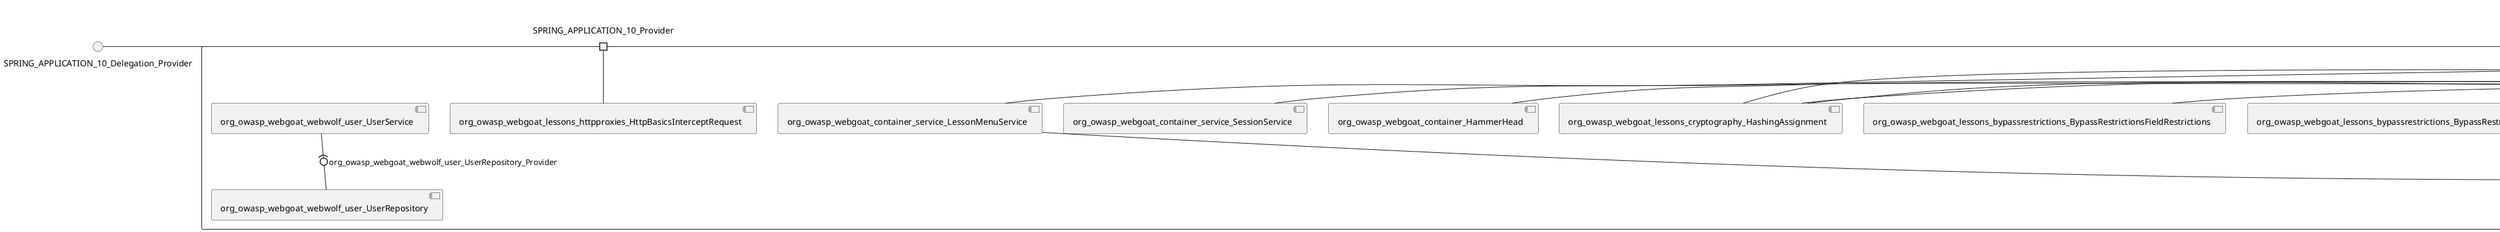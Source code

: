 @startuml
skinparam fixCircleLabelOverlapping true
skinparam componentStyle uml2
() SPRING_APPLICATION_10_Delegation_Provider
() SPRING_APPLICATION_11_Delegation_Provider
() SPRING_APPLICATION_2_Delegation_Provider
() SPRING_APPLICATION_3_Delegation_Provider
() SPRING_APPLICATION_4_Delegation_Provider
() SPRING_APPLICATION_5_Delegation_Provider
() SPRING_APPLICATION_6_Delegation_Provider
() SPRING_APPLICATION_7_Delegation_Provider
() SPRING_APPLICATION_8_Delegation_Provider
() SPRING_APPLICATION_9_Delegation_Provider
() SPRING_APPLICATION_BypassRestrictions_FieldRestrictions_POST_Delegation_Provider
() SPRING_APPLICATION_BypassRestrictions_frontendValidation_POST_Delegation_Provider
() SPRING_APPLICATION_ChromeDevTools_dummy_POST_Delegation_Provider
() SPRING_APPLICATION_ChromeDevTools_network_POST_Delegation_Provider
() SPRING_APPLICATION_CrossSiteScriptingStored_stored_xss_POST_Delegation_Provider
() SPRING_APPLICATION_CrossSiteScriptingStored_stored_xss_follow_up_POST_Delegation_Provider
() SPRING_APPLICATION_CrossSiteScripting_attack1_POST_Delegation_Provider
() SPRING_APPLICATION_CrossSiteScripting_attack3_POST_Delegation_Provider
() SPRING_APPLICATION_CrossSiteScripting_attack4_POST_Delegation_Provider
() SPRING_APPLICATION_CrossSiteScripting_attack5a_GET_Delegation_Provider
() SPRING_APPLICATION_CrossSiteScripting_attack6a_POST_Delegation_Provider
() SPRING_APPLICATION_CrossSiteScripting_dom_follow_up_POST_Delegation_Provider
() SPRING_APPLICATION_CrossSiteScripting_phone_home_xss_POST_Delegation_Provider
() SPRING_APPLICATION_CrossSiteScripting_quiz_GET_POST_Delegation_Provider
() SPRING_APPLICATION_Delegation_Provider
() SPRING_APPLICATION_GET_10_Delegation_Provider
() SPRING_APPLICATION_GET_11_Delegation_Provider
() SPRING_APPLICATION_GET_12_Delegation_Provider
() SPRING_APPLICATION_GET_13_Delegation_Provider
() SPRING_APPLICATION_GET_14_Delegation_Provider
() SPRING_APPLICATION_GET_2_Delegation_Provider
() SPRING_APPLICATION_GET_3_Delegation_Provider
() SPRING_APPLICATION_GET_4_Delegation_Provider
() SPRING_APPLICATION_GET_5_Delegation_Provider
() SPRING_APPLICATION_GET_6_Delegation_Provider
() SPRING_APPLICATION_GET_7_Delegation_Provider
() SPRING_APPLICATION_GET_8_Delegation_Provider
() SPRING_APPLICATION_GET_9_Delegation_Provider
() SPRING_APPLICATION_GET_Delegation_Provider
() SPRING_APPLICATION_HtmlTampering_task_POST_Delegation_Provider
() SPRING_APPLICATION_HttpBasics_attack1_POST_Delegation_Provider
() SPRING_APPLICATION_HttpBasics_attack2_POST_Delegation_Provider
() SPRING_APPLICATION_IDOR_diff_attributes_POST_Delegation_Provider
() SPRING_APPLICATION_IDOR_login_POST_Delegation_Provider
() SPRING_APPLICATION_IDOR_profile_alt_path_POST_Delegation_Provider
() SPRING_APPLICATION_InsecureDeserialization_task_POST_Delegation_Provider
() SPRING_APPLICATION_InsecureLogin_Delegation_Provider
() SPRING_APPLICATION_JWT_decode_POST_Delegation_Provider
() SPRING_APPLICATION_JWT_jku_Delegation_Provider
() SPRING_APPLICATION_JWT_kid_Delegation_Provider
() SPRING_APPLICATION_JWT_quiz_GET_POST_Delegation_Provider
() SPRING_APPLICATION_JWT_refresh_Delegation_Provider
() SPRING_APPLICATION_JWT_secret_POST_Delegation_Provider
() SPRING_APPLICATION_JWT_votings_Delegation_Provider
() SPRING_APPLICATION_LogSpoofing_log_bleeding_POST_Delegation_Provider
() SPRING_APPLICATION_LogSpoofing_log_spoofing_POST_Delegation_Provider
() SPRING_APPLICATION_POST_10_Delegation_Provider
() SPRING_APPLICATION_POST_11_Delegation_Provider
() SPRING_APPLICATION_POST_12_Delegation_Provider
() SPRING_APPLICATION_POST_13_Delegation_Provider
() SPRING_APPLICATION_POST_14_Delegation_Provider
() SPRING_APPLICATION_POST_15_Delegation_Provider
() SPRING_APPLICATION_POST_16_Delegation_Provider
() SPRING_APPLICATION_POST_17_Delegation_Provider
() SPRING_APPLICATION_POST_18_Delegation_Provider
() SPRING_APPLICATION_POST_2_Delegation_Provider
() SPRING_APPLICATION_POST_3_Delegation_Provider
() SPRING_APPLICATION_POST_4_Delegation_Provider
() SPRING_APPLICATION_POST_5_Delegation_Provider
() SPRING_APPLICATION_POST_6_Delegation_Provider
() SPRING_APPLICATION_POST_7_Delegation_Provider
() SPRING_APPLICATION_POST_8_Delegation_Provider
() SPRING_APPLICATION_POST_9_Delegation_Provider
() SPRING_APPLICATION_POST_Delegation_Provider
() SPRING_APPLICATION_PUT_Delegation_Provider
() SPRING_APPLICATION_PasswordReset_ForgotPassword_create_password_reset_link_POST_Delegation_Provider
() SPRING_APPLICATION_PasswordReset_SecurityQuestions_POST_Delegation_Provider
() SPRING_APPLICATION_PasswordReset_reset_Delegation_Provider
() SPRING_APPLICATION_PasswordReset_simple_mail_reset_POST_Delegation_Provider
() SPRING_APPLICATION_PathTraversal_profile_picture_GET_Delegation_Provider
() SPRING_APPLICATION_PathTraversal_profile_picture_fix_GET_Delegation_Provider
() SPRING_APPLICATION_PathTraversal_profile_upload_POST_Delegation_Provider
() SPRING_APPLICATION_PathTraversal_profile_upload_fix_POST_Delegation_Provider
() SPRING_APPLICATION_PathTraversal_profile_upload_remove_user_input_POST_Delegation_Provider
() SPRING_APPLICATION_PathTraversal_random_POST_Delegation_Provider
() SPRING_APPLICATION_PathTraversal_random_picture_GET_Delegation_Provider
() SPRING_APPLICATION_PathTraversal_zip_slip_Delegation_Provider
() SPRING_APPLICATION_SSRF_task1_POST_Delegation_Provider
() SPRING_APPLICATION_SSRF_task2_POST_Delegation_Provider
() SPRING_APPLICATION_SecurePasswords_assignment_POST_Delegation_Provider
() SPRING_APPLICATION_SqlInjectionAdvanced_attack6a_POST_Delegation_Provider
() SPRING_APPLICATION_SqlInjectionAdvanced_attack6b_POST_Delegation_Provider
() SPRING_APPLICATION_SqlInjectionAdvanced_challenge_Login_POST_Delegation_Provider
() SPRING_APPLICATION_SqlInjectionAdvanced_challenge_PUT_Delegation_Provider
() SPRING_APPLICATION_SqlInjectionAdvanced_quiz_GET_POST_Delegation_Provider
() SPRING_APPLICATION_SqlInjectionMitigations_attack10a_POST_Delegation_Provider
() SPRING_APPLICATION_SqlInjectionMitigations_attack10b_POST_Delegation_Provider
() SPRING_APPLICATION_SqlInjectionMitigations_attack12a_POST_Delegation_Provider
() SPRING_APPLICATION_SqlInjectionMitigations_servers_GET_Delegation_Provider
() SPRING_APPLICATION_SqlInjection_assignment5a_POST_Delegation_Provider
() SPRING_APPLICATION_SqlInjection_assignment5b_POST_Delegation_Provider
() SPRING_APPLICATION_SqlInjection_attack10_POST_Delegation_Provider
() SPRING_APPLICATION_SqlInjection_attack2_POST_Delegation_Provider
() SPRING_APPLICATION_SqlInjection_attack3_POST_Delegation_Provider
() SPRING_APPLICATION_SqlInjection_attack4_POST_Delegation_Provider
() SPRING_APPLICATION_SqlInjection_attack5_POST_Delegation_Provider
() SPRING_APPLICATION_SqlInjection_attack8_POST_Delegation_Provider
() SPRING_APPLICATION_SqlInjection_attack9_POST_Delegation_Provider
() SPRING_APPLICATION_SqlOnlyInputValidationOnKeywords_attack_POST_Delegation_Provider
() SPRING_APPLICATION_SqlOnlyInputValidation_attack_POST_Delegation_Provider
() SPRING_APPLICATION_VulnerableComponents_attack1_POST_Delegation_Provider
() SPRING_APPLICATION_WebWolf_GET_Delegation_Provider
() SPRING_APPLICATION_WebWolf_landing_Delegation_Provider
() SPRING_APPLICATION_WebWolf_mail_Delegation_Provider
() SPRING_APPLICATION_challenge_1_POST_Delegation_Provider
() SPRING_APPLICATION_challenge_5_POST_Delegation_Provider
() SPRING_APPLICATION_challenge_7_Delegation_Provider
() SPRING_APPLICATION_challenge_8_Delegation_Provider
() SPRING_APPLICATION_challenge_logo_Delegation_Provider
() SPRING_APPLICATION_cia_quiz_GET_POST_Delegation_Provider
() SPRING_APPLICATION_clientSideFiltering_attack1_POST_Delegation_Provider
() SPRING_APPLICATION_clientSideFiltering_challenge_store_coupons_GET_Delegation_Provider
() SPRING_APPLICATION_clientSideFiltering_getItForFree_POST_Delegation_Provider
() SPRING_APPLICATION_clientSideFiltering_salaries_GET_Delegation_Provider
() SPRING_APPLICATION_crypto_encoding_basic_auth_POST_Delegation_Provider
() SPRING_APPLICATION_crypto_encoding_xor_POST_Delegation_Provider
() SPRING_APPLICATION_crypto_hashing_POST_Delegation_Provider
() SPRING_APPLICATION_crypto_secure_defaults_POST_Delegation_Provider
() SPRING_APPLICATION_crypto_signing_verify_POST_Delegation_Provider
() SPRING_APPLICATION_csrf_feedback_message_POST_Delegation_Provider
() SPRING_APPLICATION_csrf_review_POST_Delegation_Provider
() SPRING_APPLICATION_files_GET_Delegation_Provider
() SPRING_APPLICATION_fileupload_POST_Delegation_Provider
() SPRING_APPLICATION_jwt_Delegation_Provider
() SPRING_APPLICATION_landing_Delegation_Provider
() SPRING_APPLICATION_lesson_template_Delegation_Provider
() SPRING_APPLICATION_login_oauth_mvc_GET_Delegation_Provider
() SPRING_APPLICATION_mail_DELETE_GET_POST_Delegation_Provider
() SPRING_APPLICATION_register_mvc_POST_Delegation_Provider
() SPRING_APPLICATION_registration_GET_Delegation_Provider
() SPRING_APPLICATION_requests_GET_Delegation_Provider
() SPRING_APPLICATION_scoreboard_data_GET_Delegation_Provider
() SPRING_APPLICATION_server_directory_GET_Delegation_Provider
() SPRING_APPLICATION_service_debug_labels_mvc_Delegation_Provider
() SPRING_APPLICATION_service_lessonoverview_mvc_GET_Delegation_Provider
() SPRING_APPLICATION_xxe_comments_GET_Delegation_Provider
rectangle System {
[org_owasp_webgoat_container_HammerHead] [[webgoat-webgoat.repository#_ZxHHcJsdEe-9ft_3CkfvLA]]
[org_owasp_webgoat_container_WebWolfRedirect] [[webgoat-webgoat.repository#_ZxHHcJsdEe-9ft_3CkfvLA]]
[org_owasp_webgoat_container_controller_StartLesson] [[webgoat-webgoat.repository#_ZxHHcJsdEe-9ft_3CkfvLA]]
[org_owasp_webgoat_container_controller_Welcome] [[webgoat-webgoat.repository#_ZxHHcJsdEe-9ft_3CkfvLA]]
[org_owasp_webgoat_container_i18n_PluginMessages_Provider] [[webgoat-webgoat.repository#_ZxHHcJsdEe-9ft_3CkfvLA]]
[org_owasp_webgoat_container_report_ReportCardController] [[webgoat-webgoat.repository#_ZxHHcJsdEe-9ft_3CkfvLA]]
[org_owasp_webgoat_container_service_EnvironmentService] [[webgoat-webgoat.repository#_ZxHHcJsdEe-9ft_3CkfvLA]]
[org_owasp_webgoat_container_service_HintService] [[webgoat-webgoat.repository#_ZxHHcJsdEe-9ft_3CkfvLA]]
[org_owasp_webgoat_container_service_LabelDebugService] [[webgoat-webgoat.repository#_ZxHHcJsdEe-9ft_3CkfvLA]]
[org_owasp_webgoat_container_service_LabelService] [[webgoat-webgoat.repository#_ZxHHcJsdEe-9ft_3CkfvLA]]
[org_owasp_webgoat_container_service_LessonInfoService] [[webgoat-webgoat.repository#_ZxHHcJsdEe-9ft_3CkfvLA]]
[org_owasp_webgoat_container_service_LessonMenuService] [[webgoat-webgoat.repository#_ZxHHcJsdEe-9ft_3CkfvLA]]
[org_owasp_webgoat_container_service_LessonProgressService] [[webgoat-webgoat.repository#_ZxHHcJsdEe-9ft_3CkfvLA]]
[org_owasp_webgoat_container_service_RestartLessonService] [[webgoat-webgoat.repository#_ZxHHcJsdEe-9ft_3CkfvLA]]
[org_owasp_webgoat_container_service_SessionService] [[webgoat-webgoat.repository#_ZxHHcJsdEe-9ft_3CkfvLA]]
[org_owasp_webgoat_container_session_LessonSession_Provider] [[webgoat-webgoat.repository#_ZxHHcJsdEe-9ft_3CkfvLA]]
[org_owasp_webgoat_container_users_RegistrationController] [[webgoat-webgoat.repository#_ZxHHcJsdEe-9ft_3CkfvLA]]
[org_owasp_webgoat_container_users_Scoreboard] [[webgoat-webgoat.repository#_ZxHHcJsdEe-9ft_3CkfvLA]]
[org_owasp_webgoat_container_users_UserProgressRepository] [[webgoat-webgoat.repository#_ZxHHcJsdEe-9ft_3CkfvLA]]
[org_owasp_webgoat_container_users_UserRepository] [[webgoat-webgoat.repository#_ZxHHcJsdEe-9ft_3CkfvLA]]
[org_owasp_webgoat_container_users_UserService] [[webgoat-webgoat.repository#_ZxHHcJsdEe-9ft_3CkfvLA]]
[org_owasp_webgoat_lessons_authbypass_VerifyAccount] [[webgoat-webgoat.repository#_ZxHHcJsdEe-9ft_3CkfvLA]]
[org_owasp_webgoat_lessons_bypassrestrictions_BypassRestrictionsFieldRestrictions] [[webgoat-webgoat.repository#_ZxHHcJsdEe-9ft_3CkfvLA]]
[org_owasp_webgoat_lessons_bypassrestrictions_BypassRestrictionsFrontendValidation] [[webgoat-webgoat.repository#_ZxHHcJsdEe-9ft_3CkfvLA]]
[org_owasp_webgoat_lessons_challenges_FlagController] [[webgoat-webgoat.repository#_ZxHHcJsdEe-9ft_3CkfvLA]]
[org_owasp_webgoat_lessons_challenges_challenge1_Assignment1] [[webgoat-webgoat.repository#_ZxHHcJsdEe-9ft_3CkfvLA]]
[org_owasp_webgoat_lessons_challenges_challenge1_ImageServlet] [[webgoat-webgoat.repository#_ZxHHcJsdEe-9ft_3CkfvLA]]
[org_owasp_webgoat_lessons_challenges_challenge5_Assignment5] [[webgoat-webgoat.repository#_ZxHHcJsdEe-9ft_3CkfvLA]]
[org_owasp_webgoat_lessons_challenges_challenge7_Assignment7] [[webgoat-webgoat.repository#_ZxHHcJsdEe-9ft_3CkfvLA]]
[org_owasp_webgoat_lessons_challenges_challenge8_Assignment8] [[webgoat-webgoat.repository#_ZxHHcJsdEe-9ft_3CkfvLA]]
[org_owasp_webgoat_lessons_chromedevtools_NetworkDummy] [[webgoat-webgoat.repository#_ZxHHcJsdEe-9ft_3CkfvLA]]
[org_owasp_webgoat_lessons_chromedevtools_NetworkLesson] [[webgoat-webgoat.repository#_ZxHHcJsdEe-9ft_3CkfvLA]]
[org_owasp_webgoat_lessons_cia_CIAQuiz] [[webgoat-webgoat.repository#_ZxHHcJsdEe-9ft_3CkfvLA]]
[org_owasp_webgoat_lessons_clientsidefiltering_ClientSideFilteringAssignment] [[webgoat-webgoat.repository#_ZxHHcJsdEe-9ft_3CkfvLA]]
[org_owasp_webgoat_lessons_clientsidefiltering_ClientSideFilteringFreeAssignment] [[webgoat-webgoat.repository#_ZxHHcJsdEe-9ft_3CkfvLA]]
[org_owasp_webgoat_lessons_clientsidefiltering_Salaries] [[webgoat-webgoat.repository#_ZxHHcJsdEe-9ft_3CkfvLA]]
[org_owasp_webgoat_lessons_clientsidefiltering_ShopEndpoint] [[webgoat-webgoat.repository#_ZxHHcJsdEe-9ft_3CkfvLA]]
[org_owasp_webgoat_lessons_cryptography_EncodingAssignment] [[webgoat-webgoat.repository#_ZxHHcJsdEe-9ft_3CkfvLA]]
[org_owasp_webgoat_lessons_cryptography_HashingAssignment] [[webgoat-webgoat.repository#_ZxHHcJsdEe-9ft_3CkfvLA]]
[org_owasp_webgoat_lessons_cryptography_SecureDefaultsAssignment] [[webgoat-webgoat.repository#_ZxHHcJsdEe-9ft_3CkfvLA]]
[org_owasp_webgoat_lessons_cryptography_SigningAssignment] [[webgoat-webgoat.repository#_ZxHHcJsdEe-9ft_3CkfvLA]]
[org_owasp_webgoat_lessons_cryptography_XOREncodingAssignment] [[webgoat-webgoat.repository#_ZxHHcJsdEe-9ft_3CkfvLA]]
[org_owasp_webgoat_lessons_csrf_CSRFConfirmFlag1] [[webgoat-webgoat.repository#_ZxHHcJsdEe-9ft_3CkfvLA]]
[org_owasp_webgoat_lessons_csrf_CSRFFeedback] [[webgoat-webgoat.repository#_ZxHHcJsdEe-9ft_3CkfvLA]]
[org_owasp_webgoat_lessons_csrf_CSRFGetFlag] [[webgoat-webgoat.repository#_ZxHHcJsdEe-9ft_3CkfvLA]]
[org_owasp_webgoat_lessons_csrf_CSRFLogin] [[webgoat-webgoat.repository#_ZxHHcJsdEe-9ft_3CkfvLA]]
[org_owasp_webgoat_lessons_csrf_ForgedReviews] [[webgoat-webgoat.repository#_ZxHHcJsdEe-9ft_3CkfvLA]]
[org_owasp_webgoat_lessons_csrf_ObjectMapper_Provider] [[webgoat-webgoat.repository#_ZxHHcJsdEe-9ft_3CkfvLA]]
[org_owasp_webgoat_lessons_deserialization_InsecureDeserializationTask] [[webgoat-webgoat.repository#_ZxHHcJsdEe-9ft_3CkfvLA]]
[org_owasp_webgoat_lessons_hijacksession_HijackSessionAssignment] [[webgoat-webgoat.repository#_ZxHHcJsdEe-9ft_3CkfvLA]]
[org_owasp_webgoat_lessons_hijacksession_cas_HijackSessionAuthenticationProvider] [[webgoat-webgoat.repository#_ZxHHcJsdEe-9ft_3CkfvLA]]
[org_owasp_webgoat_lessons_htmltampering_HtmlTamperingTask] [[webgoat-webgoat.repository#_ZxHHcJsdEe-9ft_3CkfvLA]]
[org_owasp_webgoat_lessons_httpbasics_HttpBasicsLesson] [[webgoat-webgoat.repository#_ZxHHcJsdEe-9ft_3CkfvLA]]
[org_owasp_webgoat_lessons_httpbasics_HttpBasicsQuiz] [[webgoat-webgoat.repository#_ZxHHcJsdEe-9ft_3CkfvLA]]
[org_owasp_webgoat_lessons_httpproxies_HttpBasicsInterceptRequest] [[webgoat-webgoat.repository#_ZxHHcJsdEe-9ft_3CkfvLA]]
[org_owasp_webgoat_lessons_idor_IDORDiffAttributes] [[webgoat-webgoat.repository#_ZxHHcJsdEe-9ft_3CkfvLA]]
[org_owasp_webgoat_lessons_idor_IDOREditOtherProfile] [[webgoat-webgoat.repository#_ZxHHcJsdEe-9ft_3CkfvLA]]
[org_owasp_webgoat_lessons_idor_IDORLogin] [[webgoat-webgoat.repository#_ZxHHcJsdEe-9ft_3CkfvLA]]
[org_owasp_webgoat_lessons_idor_IDORViewOtherProfile] [[webgoat-webgoat.repository#_ZxHHcJsdEe-9ft_3CkfvLA]]
[org_owasp_webgoat_lessons_idor_IDORViewOwnProfile] [[webgoat-webgoat.repository#_ZxHHcJsdEe-9ft_3CkfvLA]]
[org_owasp_webgoat_lessons_idor_IDORViewOwnProfileAltUrl] [[webgoat-webgoat.repository#_ZxHHcJsdEe-9ft_3CkfvLA]]
[org_owasp_webgoat_lessons_insecurelogin_InsecureLoginTask] [[webgoat-webgoat.repository#_ZxHHcJsdEe-9ft_3CkfvLA]]
[org_owasp_webgoat_lessons_jwt_JWTDecodeEndpoint] [[webgoat-webgoat.repository#_ZxHHcJsdEe-9ft_3CkfvLA]]
[org_owasp_webgoat_lessons_jwt_JWTQuiz] [[webgoat-webgoat.repository#_ZxHHcJsdEe-9ft_3CkfvLA]]
[org_owasp_webgoat_lessons_jwt_JWTRefreshEndpoint] [[webgoat-webgoat.repository#_ZxHHcJsdEe-9ft_3CkfvLA]]
[org_owasp_webgoat_lessons_jwt_JWTSecretKeyEndpoint] [[webgoat-webgoat.repository#_ZxHHcJsdEe-9ft_3CkfvLA]]
[org_owasp_webgoat_lessons_jwt_JWTVotesEndpoint] [[webgoat-webgoat.repository#_ZxHHcJsdEe-9ft_3CkfvLA]]
[org_owasp_webgoat_lessons_jwt_claimmisuse_JWTHeaderJKUEndpoint] [[webgoat-webgoat.repository#_ZxHHcJsdEe-9ft_3CkfvLA]]
[org_owasp_webgoat_lessons_jwt_claimmisuse_JWTHeaderKIDEndpoint] [[webgoat-webgoat.repository#_ZxHHcJsdEe-9ft_3CkfvLA]]
[org_owasp_webgoat_lessons_lessontemplate_SampleAttack] [[webgoat-webgoat.repository#_ZxHHcJsdEe-9ft_3CkfvLA]]
[org_owasp_webgoat_lessons_logging_LogBleedingTask] [[webgoat-webgoat.repository#_ZxHHcJsdEe-9ft_3CkfvLA]]
[org_owasp_webgoat_lessons_logging_LogSpoofingTask] [[webgoat-webgoat.repository#_ZxHHcJsdEe-9ft_3CkfvLA]]
[org_owasp_webgoat_lessons_missingac_MissingFunctionACHiddenMenus] [[webgoat-webgoat.repository#_ZxHHcJsdEe-9ft_3CkfvLA]]
[org_owasp_webgoat_lessons_missingac_MissingFunctionACUsers] [[webgoat-webgoat.repository#_ZxHHcJsdEe-9ft_3CkfvLA]]
[org_owasp_webgoat_lessons_missingac_MissingFunctionACYourHash] [[webgoat-webgoat.repository#_ZxHHcJsdEe-9ft_3CkfvLA]]
[org_owasp_webgoat_lessons_missingac_MissingFunctionACYourHashAdmin] [[webgoat-webgoat.repository#_ZxHHcJsdEe-9ft_3CkfvLA]]
[org_owasp_webgoat_lessons_passwordreset_QuestionsAssignment] [[webgoat-webgoat.repository#_ZxHHcJsdEe-9ft_3CkfvLA]]
[org_owasp_webgoat_lessons_passwordreset_ResetLinkAssignment] [[webgoat-webgoat.repository#_ZxHHcJsdEe-9ft_3CkfvLA]]
[org_owasp_webgoat_lessons_passwordreset_ResetLinkAssignmentForgotPassword] [[webgoat-webgoat.repository#_ZxHHcJsdEe-9ft_3CkfvLA]]
[org_owasp_webgoat_lessons_passwordreset_SecurityQuestionAssignment] [[webgoat-webgoat.repository#_ZxHHcJsdEe-9ft_3CkfvLA]]
[org_owasp_webgoat_lessons_passwordreset_SimpleMailAssignment] [[webgoat-webgoat.repository#_ZxHHcJsdEe-9ft_3CkfvLA]]
[org_owasp_webgoat_lessons_passwordreset_TriedQuestions] [[webgoat-webgoat.repository#_ZxHHcJsdEe-9ft_3CkfvLA]]
[org_owasp_webgoat_lessons_pathtraversal_ProfileUpload] [[webgoat-webgoat.repository#_ZxHHcJsdEe-9ft_3CkfvLA]]
[org_owasp_webgoat_lessons_pathtraversal_ProfileUploadFix] [[webgoat-webgoat.repository#_ZxHHcJsdEe-9ft_3CkfvLA]]
[org_owasp_webgoat_lessons_pathtraversal_ProfileUploadRemoveUserInput] [[webgoat-webgoat.repository#_ZxHHcJsdEe-9ft_3CkfvLA]]
[org_owasp_webgoat_lessons_pathtraversal_ProfileUploadRetrieval] [[webgoat-webgoat.repository#_ZxHHcJsdEe-9ft_3CkfvLA]]
[org_owasp_webgoat_lessons_pathtraversal_ProfileZipSlip] [[webgoat-webgoat.repository#_ZxHHcJsdEe-9ft_3CkfvLA]]
[org_owasp_webgoat_lessons_securepasswords_SecurePasswordsAssignment] [[webgoat-webgoat.repository#_ZxHHcJsdEe-9ft_3CkfvLA]]
[org_owasp_webgoat_lessons_spoofcookie_SpoofCookieAssignment] [[webgoat-webgoat.repository#_ZxHHcJsdEe-9ft_3CkfvLA]]
[org_owasp_webgoat_lessons_sqlinjection_advanced_SqlInjectionChallenge] [[webgoat-webgoat.repository#_ZxHHcJsdEe-9ft_3CkfvLA]]
[org_owasp_webgoat_lessons_sqlinjection_advanced_SqlInjectionChallengeLogin] [[webgoat-webgoat.repository#_ZxHHcJsdEe-9ft_3CkfvLA]]
[org_owasp_webgoat_lessons_sqlinjection_advanced_SqlInjectionLesson6a] [[webgoat-webgoat.repository#_ZxHHcJsdEe-9ft_3CkfvLA]]
[org_owasp_webgoat_lessons_sqlinjection_advanced_SqlInjectionLesson6b] [[webgoat-webgoat.repository#_ZxHHcJsdEe-9ft_3CkfvLA]]
[org_owasp_webgoat_lessons_sqlinjection_advanced_SqlInjectionQuiz] [[webgoat-webgoat.repository#_ZxHHcJsdEe-9ft_3CkfvLA]]
[org_owasp_webgoat_lessons_sqlinjection_introduction_SqlInjectionLesson10] [[webgoat-webgoat.repository#_ZxHHcJsdEe-9ft_3CkfvLA]]
[org_owasp_webgoat_lessons_sqlinjection_introduction_SqlInjectionLesson2] [[webgoat-webgoat.repository#_ZxHHcJsdEe-9ft_3CkfvLA]]
[org_owasp_webgoat_lessons_sqlinjection_introduction_SqlInjectionLesson3] [[webgoat-webgoat.repository#_ZxHHcJsdEe-9ft_3CkfvLA]]
[org_owasp_webgoat_lessons_sqlinjection_introduction_SqlInjectionLesson4] [[webgoat-webgoat.repository#_ZxHHcJsdEe-9ft_3CkfvLA]]
[org_owasp_webgoat_lessons_sqlinjection_introduction_SqlInjectionLesson5] [[webgoat-webgoat.repository#_ZxHHcJsdEe-9ft_3CkfvLA]]
[org_owasp_webgoat_lessons_sqlinjection_introduction_SqlInjectionLesson5a] [[webgoat-webgoat.repository#_ZxHHcJsdEe-9ft_3CkfvLA]]
[org_owasp_webgoat_lessons_sqlinjection_introduction_SqlInjectionLesson5b] [[webgoat-webgoat.repository#_ZxHHcJsdEe-9ft_3CkfvLA]]
[org_owasp_webgoat_lessons_sqlinjection_introduction_SqlInjectionLesson8] [[webgoat-webgoat.repository#_ZxHHcJsdEe-9ft_3CkfvLA]]
[org_owasp_webgoat_lessons_sqlinjection_introduction_SqlInjectionLesson9] [[webgoat-webgoat.repository#_ZxHHcJsdEe-9ft_3CkfvLA]]
[org_owasp_webgoat_lessons_sqlinjection_mitigation_Servers] [[webgoat-webgoat.repository#_ZxHHcJsdEe-9ft_3CkfvLA]]
[org_owasp_webgoat_lessons_sqlinjection_mitigation_SqlInjectionLesson10a] [[webgoat-webgoat.repository#_ZxHHcJsdEe-9ft_3CkfvLA]]
[org_owasp_webgoat_lessons_sqlinjection_mitigation_SqlInjectionLesson10b] [[webgoat-webgoat.repository#_ZxHHcJsdEe-9ft_3CkfvLA]]
[org_owasp_webgoat_lessons_sqlinjection_mitigation_SqlInjectionLesson13] [[webgoat-webgoat.repository#_ZxHHcJsdEe-9ft_3CkfvLA]]
[org_owasp_webgoat_lessons_sqlinjection_mitigation_SqlOnlyInputValidation] [[webgoat-webgoat.repository#_ZxHHcJsdEe-9ft_3CkfvLA]]
[org_owasp_webgoat_lessons_sqlinjection_mitigation_SqlOnlyInputValidationOnKeywords] [[webgoat-webgoat.repository#_ZxHHcJsdEe-9ft_3CkfvLA]]
[org_owasp_webgoat_lessons_ssrf_SSRFTask1] [[webgoat-webgoat.repository#_ZxHHcJsdEe-9ft_3CkfvLA]]
[org_owasp_webgoat_lessons_ssrf_SSRFTask2] [[webgoat-webgoat.repository#_ZxHHcJsdEe-9ft_3CkfvLA]]
[org_owasp_webgoat_lessons_vulnerablecomponents_VulnerableComponentsLesson] [[webgoat-webgoat.repository#_ZxHHcJsdEe-9ft_3CkfvLA]]
[org_owasp_webgoat_lessons_webwolfintroduction_LandingAssignment] [[webgoat-webgoat.repository#_ZxHHcJsdEe-9ft_3CkfvLA]]
[org_owasp_webgoat_lessons_webwolfintroduction_MailAssignment] [[webgoat-webgoat.repository#_ZxHHcJsdEe-9ft_3CkfvLA]]
[org_owasp_webgoat_lessons_xss_CrossSiteScriptingLesson1] [[webgoat-webgoat.repository#_ZxHHcJsdEe-9ft_3CkfvLA]]
[org_owasp_webgoat_lessons_xss_CrossSiteScriptingLesson3] [[webgoat-webgoat.repository#_ZxHHcJsdEe-9ft_3CkfvLA]]
[org_owasp_webgoat_lessons_xss_CrossSiteScriptingLesson4] [[webgoat-webgoat.repository#_ZxHHcJsdEe-9ft_3CkfvLA]]
[org_owasp_webgoat_lessons_xss_CrossSiteScriptingLesson5a] [[webgoat-webgoat.repository#_ZxHHcJsdEe-9ft_3CkfvLA]]
[org_owasp_webgoat_lessons_xss_CrossSiteScriptingLesson6a] [[webgoat-webgoat.repository#_ZxHHcJsdEe-9ft_3CkfvLA]]
[org_owasp_webgoat_lessons_xss_CrossSiteScriptingQuiz] [[webgoat-webgoat.repository#_ZxHHcJsdEe-9ft_3CkfvLA]]
[org_owasp_webgoat_lessons_xss_DOMCrossSiteScripting] [[webgoat-webgoat.repository#_ZxHHcJsdEe-9ft_3CkfvLA]]
[org_owasp_webgoat_lessons_xss_DOMCrossSiteScriptingVerifier] [[webgoat-webgoat.repository#_ZxHHcJsdEe-9ft_3CkfvLA]]
[org_owasp_webgoat_lessons_xss_stored_StoredCrossSiteScriptingVerifier] [[webgoat-webgoat.repository#_ZxHHcJsdEe-9ft_3CkfvLA]]
[org_owasp_webgoat_lessons_xss_stored_StoredXssComments] [[webgoat-webgoat.repository#_ZxHHcJsdEe-9ft_3CkfvLA]]
[org_owasp_webgoat_lessons_xxe_BlindSendFileAssignment] [[webgoat-webgoat.repository#_ZxHHcJsdEe-9ft_3CkfvLA]]
[org_owasp_webgoat_lessons_xxe_CommentsEndpoint] [[webgoat-webgoat.repository#_ZxHHcJsdEe-9ft_3CkfvLA]]
[org_owasp_webgoat_lessons_xxe_ContentTypeAssignment] [[webgoat-webgoat.repository#_ZxHHcJsdEe-9ft_3CkfvLA]]
[org_owasp_webgoat_lessons_xxe_SimpleXXE] [[webgoat-webgoat.repository#_ZxHHcJsdEe-9ft_3CkfvLA]]
[org_owasp_webgoat_webwolf_FileServer] [[webgoat-webgoat.repository#_ZxHHcJsdEe-9ft_3CkfvLA]]
[org_owasp_webgoat_webwolf_jwt_JWTController] [[webgoat-webgoat.repository#_ZxHHcJsdEe-9ft_3CkfvLA]]
[org_owasp_webgoat_webwolf_mailbox_MailboxController] [[webgoat-webgoat.repository#_ZxHHcJsdEe-9ft_3CkfvLA]]
[org_owasp_webgoat_webwolf_mailbox_MailboxRepository] [[webgoat-webgoat.repository#_ZxHHcJsdEe-9ft_3CkfvLA]]
[org_owasp_webgoat_webwolf_requests_LandingPage] [[webgoat-webgoat.repository#_ZxHHcJsdEe-9ft_3CkfvLA]]
[org_owasp_webgoat_webwolf_requests_Requests] [[webgoat-webgoat.repository#_ZxHHcJsdEe-9ft_3CkfvLA]]
[org_owasp_webgoat_webwolf_user_UserRepository] [[webgoat-webgoat.repository#_ZxHHcJsdEe-9ft_3CkfvLA]]
[org_owasp_webgoat_webwolf_user_UserService] [[webgoat-webgoat.repository#_ZxHHcJsdEe-9ft_3CkfvLA]]
port SPRING_APPLICATION_10_Provider
SPRING_APPLICATION_10_Delegation_Provider - SPRING_APPLICATION_10_Provider
SPRING_APPLICATION_10_Provider - [org_owasp_webgoat_lessons_httpproxies_HttpBasicsInterceptRequest]
port SPRING_APPLICATION_11_Provider
SPRING_APPLICATION_11_Delegation_Provider - SPRING_APPLICATION_11_Provider
SPRING_APPLICATION_11_Provider - [org_owasp_webgoat_webwolf_FileServer]
port SPRING_APPLICATION_2_Provider
SPRING_APPLICATION_2_Delegation_Provider - SPRING_APPLICATION_2_Provider
SPRING_APPLICATION_2_Provider - [org_owasp_webgoat_container_service_LessonMenuService]
port SPRING_APPLICATION_3_Provider
SPRING_APPLICATION_3_Delegation_Provider - SPRING_APPLICATION_3_Provider
SPRING_APPLICATION_3_Provider - [org_owasp_webgoat_lessons_xxe_SimpleXXE]
port SPRING_APPLICATION_4_Provider
SPRING_APPLICATION_4_Delegation_Provider - SPRING_APPLICATION_4_Provider
SPRING_APPLICATION_4_Provider - [org_owasp_webgoat_container_service_SessionService]
port SPRING_APPLICATION_5_Provider
SPRING_APPLICATION_5_Delegation_Provider - SPRING_APPLICATION_5_Provider
SPRING_APPLICATION_5_Provider - [org_owasp_webgoat_container_HammerHead]
port SPRING_APPLICATION_6_Provider
SPRING_APPLICATION_6_Delegation_Provider - SPRING_APPLICATION_6_Provider
SPRING_APPLICATION_6_Provider - [org_owasp_webgoat_lessons_jwt_JWTSecretKeyEndpoint]
port SPRING_APPLICATION_7_Provider
SPRING_APPLICATION_7_Delegation_Provider - SPRING_APPLICATION_7_Provider
SPRING_APPLICATION_7_Provider - [org_owasp_webgoat_lessons_cryptography_HashingAssignment]
port SPRING_APPLICATION_8_Provider
SPRING_APPLICATION_8_Delegation_Provider - SPRING_APPLICATION_8_Provider
SPRING_APPLICATION_8_Provider - [org_owasp_webgoat_lessons_cryptography_SigningAssignment]
port SPRING_APPLICATION_9_Provider
SPRING_APPLICATION_9_Delegation_Provider - SPRING_APPLICATION_9_Provider
SPRING_APPLICATION_9_Provider - [org_owasp_webgoat_lessons_cryptography_HashingAssignment]
port SPRING_APPLICATION_BypassRestrictions_FieldRestrictions_POST_Provider
SPRING_APPLICATION_BypassRestrictions_FieldRestrictions_POST_Delegation_Provider - SPRING_APPLICATION_BypassRestrictions_FieldRestrictions_POST_Provider
SPRING_APPLICATION_BypassRestrictions_FieldRestrictions_POST_Provider - [org_owasp_webgoat_lessons_bypassrestrictions_BypassRestrictionsFieldRestrictions]
port SPRING_APPLICATION_BypassRestrictions_frontendValidation_POST_Provider
SPRING_APPLICATION_BypassRestrictions_frontendValidation_POST_Delegation_Provider - SPRING_APPLICATION_BypassRestrictions_frontendValidation_POST_Provider
SPRING_APPLICATION_BypassRestrictions_frontendValidation_POST_Provider - [org_owasp_webgoat_lessons_bypassrestrictions_BypassRestrictionsFrontendValidation]
port SPRING_APPLICATION_ChromeDevTools_dummy_POST_Provider
SPRING_APPLICATION_ChromeDevTools_dummy_POST_Delegation_Provider - SPRING_APPLICATION_ChromeDevTools_dummy_POST_Provider
SPRING_APPLICATION_ChromeDevTools_dummy_POST_Provider - [org_owasp_webgoat_lessons_chromedevtools_NetworkDummy]
port SPRING_APPLICATION_ChromeDevTools_network_POST_Provider
SPRING_APPLICATION_ChromeDevTools_network_POST_Delegation_Provider - SPRING_APPLICATION_ChromeDevTools_network_POST_Provider
SPRING_APPLICATION_ChromeDevTools_network_POST_Provider - [org_owasp_webgoat_lessons_chromedevtools_NetworkLesson]
port SPRING_APPLICATION_CrossSiteScriptingStored_stored_xss_POST_Provider
SPRING_APPLICATION_CrossSiteScriptingStored_stored_xss_POST_Delegation_Provider - SPRING_APPLICATION_CrossSiteScriptingStored_stored_xss_POST_Provider
SPRING_APPLICATION_CrossSiteScriptingStored_stored_xss_POST_Provider - [org_owasp_webgoat_lessons_xss_stored_StoredXssComments]
port SPRING_APPLICATION_CrossSiteScriptingStored_stored_xss_follow_up_POST_Provider
SPRING_APPLICATION_CrossSiteScriptingStored_stored_xss_follow_up_POST_Delegation_Provider - SPRING_APPLICATION_CrossSiteScriptingStored_stored_xss_follow_up_POST_Provider
SPRING_APPLICATION_CrossSiteScriptingStored_stored_xss_follow_up_POST_Provider - [org_owasp_webgoat_lessons_xss_stored_StoredCrossSiteScriptingVerifier]
port SPRING_APPLICATION_CrossSiteScripting_attack1_POST_Provider
SPRING_APPLICATION_CrossSiteScripting_attack1_POST_Delegation_Provider - SPRING_APPLICATION_CrossSiteScripting_attack1_POST_Provider
SPRING_APPLICATION_CrossSiteScripting_attack1_POST_Provider - [org_owasp_webgoat_lessons_xss_CrossSiteScriptingLesson1]
port SPRING_APPLICATION_CrossSiteScripting_attack3_POST_Provider
SPRING_APPLICATION_CrossSiteScripting_attack3_POST_Delegation_Provider - SPRING_APPLICATION_CrossSiteScripting_attack3_POST_Provider
SPRING_APPLICATION_CrossSiteScripting_attack3_POST_Provider - [org_owasp_webgoat_lessons_xss_CrossSiteScriptingLesson3]
port SPRING_APPLICATION_CrossSiteScripting_attack4_POST_Provider
SPRING_APPLICATION_CrossSiteScripting_attack4_POST_Delegation_Provider - SPRING_APPLICATION_CrossSiteScripting_attack4_POST_Provider
SPRING_APPLICATION_CrossSiteScripting_attack4_POST_Provider - [org_owasp_webgoat_lessons_xss_CrossSiteScriptingLesson4]
port SPRING_APPLICATION_CrossSiteScripting_attack5a_GET_Provider
SPRING_APPLICATION_CrossSiteScripting_attack5a_GET_Delegation_Provider - SPRING_APPLICATION_CrossSiteScripting_attack5a_GET_Provider
SPRING_APPLICATION_CrossSiteScripting_attack5a_GET_Provider - [org_owasp_webgoat_lessons_xss_CrossSiteScriptingLesson5a]
port SPRING_APPLICATION_CrossSiteScripting_attack6a_POST_Provider
SPRING_APPLICATION_CrossSiteScripting_attack6a_POST_Delegation_Provider - SPRING_APPLICATION_CrossSiteScripting_attack6a_POST_Provider
SPRING_APPLICATION_CrossSiteScripting_attack6a_POST_Provider - [org_owasp_webgoat_lessons_xss_CrossSiteScriptingLesson6a]
port SPRING_APPLICATION_CrossSiteScripting_dom_follow_up_POST_Provider
SPRING_APPLICATION_CrossSiteScripting_dom_follow_up_POST_Delegation_Provider - SPRING_APPLICATION_CrossSiteScripting_dom_follow_up_POST_Provider
SPRING_APPLICATION_CrossSiteScripting_dom_follow_up_POST_Provider - [org_owasp_webgoat_lessons_xss_DOMCrossSiteScriptingVerifier]
port SPRING_APPLICATION_CrossSiteScripting_phone_home_xss_POST_Provider
SPRING_APPLICATION_CrossSiteScripting_phone_home_xss_POST_Delegation_Provider - SPRING_APPLICATION_CrossSiteScripting_phone_home_xss_POST_Provider
SPRING_APPLICATION_CrossSiteScripting_phone_home_xss_POST_Provider - [org_owasp_webgoat_lessons_xss_DOMCrossSiteScripting]
port SPRING_APPLICATION_CrossSiteScripting_quiz_GET_POST_Provider
SPRING_APPLICATION_CrossSiteScripting_quiz_GET_POST_Delegation_Provider - SPRING_APPLICATION_CrossSiteScripting_quiz_GET_POST_Provider
SPRING_APPLICATION_CrossSiteScripting_quiz_GET_POST_Provider - [org_owasp_webgoat_lessons_xss_CrossSiteScriptingQuiz]
port SPRING_APPLICATION_Provider
SPRING_APPLICATION_Delegation_Provider - SPRING_APPLICATION_Provider
SPRING_APPLICATION_Provider - [org_owasp_webgoat_container_service_LabelDebugService]
port SPRING_APPLICATION_GET_10_Provider
SPRING_APPLICATION_GET_10_Delegation_Provider - SPRING_APPLICATION_GET_10_Provider
SPRING_APPLICATION_GET_10_Provider - [org_owasp_webgoat_lessons_xss_stored_StoredXssComments]
port SPRING_APPLICATION_GET_11_Provider
SPRING_APPLICATION_GET_11_Delegation_Provider - SPRING_APPLICATION_GET_11_Provider
SPRING_APPLICATION_GET_11_Provider - [org_owasp_webgoat_container_controller_StartLesson]
port SPRING_APPLICATION_GET_12_Provider
SPRING_APPLICATION_GET_12_Delegation_Provider - SPRING_APPLICATION_GET_12_Provider
SPRING_APPLICATION_GET_12_Provider - [org_owasp_webgoat_container_service_LessonInfoService]
port SPRING_APPLICATION_GET_13_Provider
SPRING_APPLICATION_GET_13_Delegation_Provider - SPRING_APPLICATION_GET_13_Provider
SPRING_APPLICATION_GET_13_Provider - [org_owasp_webgoat_container_service_HintService]
port SPRING_APPLICATION_GET_14_Provider
SPRING_APPLICATION_GET_14_Delegation_Provider - SPRING_APPLICATION_GET_14_Provider
SPRING_APPLICATION_GET_14_Provider - [org_owasp_webgoat_lessons_cryptography_EncodingAssignment]
port SPRING_APPLICATION_GET_2_Provider
SPRING_APPLICATION_GET_2_Delegation_Provider - SPRING_APPLICATION_GET_2_Provider
SPRING_APPLICATION_GET_2_Provider - [org_owasp_webgoat_container_report_ReportCardController]
port SPRING_APPLICATION_GET_3_Provider
SPRING_APPLICATION_GET_3_Delegation_Provider - SPRING_APPLICATION_GET_3_Provider
SPRING_APPLICATION_GET_3_Provider - [org_owasp_webgoat_container_controller_Welcome]
port SPRING_APPLICATION_GET_4_Provider
SPRING_APPLICATION_GET_4_Delegation_Provider - SPRING_APPLICATION_GET_4_Provider
SPRING_APPLICATION_GET_4_Provider - [org_owasp_webgoat_lessons_spoofcookie_SpoofCookieAssignment]
port SPRING_APPLICATION_GET_5_Provider
SPRING_APPLICATION_GET_5_Delegation_Provider - SPRING_APPLICATION_GET_5_Provider
SPRING_APPLICATION_GET_5_Provider - [org_owasp_webgoat_lessons_csrf_ForgedReviews]
port SPRING_APPLICATION_GET_6_Provider
SPRING_APPLICATION_GET_6_Delegation_Provider - SPRING_APPLICATION_GET_6_Provider
SPRING_APPLICATION_GET_6_Provider - [org_owasp_webgoat_lessons_idor_IDORViewOwnProfile]
port SPRING_APPLICATION_GET_7_Provider
SPRING_APPLICATION_GET_7_Delegation_Provider - SPRING_APPLICATION_GET_7_Provider
SPRING_APPLICATION_GET_7_Provider - [org_owasp_webgoat_container_service_LabelService]
port SPRING_APPLICATION_GET_8_Provider
SPRING_APPLICATION_GET_8_Delegation_Provider - SPRING_APPLICATION_GET_8_Provider
SPRING_APPLICATION_GET_8_Provider - [org_owasp_webgoat_container_service_RestartLessonService]
port SPRING_APPLICATION_GET_9_Provider
SPRING_APPLICATION_GET_9_Delegation_Provider - SPRING_APPLICATION_GET_9_Provider
SPRING_APPLICATION_GET_9_Provider - [org_owasp_webgoat_lessons_idor_IDORViewOtherProfile]
port SPRING_APPLICATION_GET_Provider
SPRING_APPLICATION_GET_Delegation_Provider - SPRING_APPLICATION_GET_Provider
SPRING_APPLICATION_GET_Provider - [org_owasp_webgoat_lessons_missingac_MissingFunctionACUsers]
port SPRING_APPLICATION_HtmlTampering_task_POST_Provider
SPRING_APPLICATION_HtmlTampering_task_POST_Delegation_Provider - SPRING_APPLICATION_HtmlTampering_task_POST_Provider
SPRING_APPLICATION_HtmlTampering_task_POST_Provider - [org_owasp_webgoat_lessons_htmltampering_HtmlTamperingTask]
port SPRING_APPLICATION_HttpBasics_attack1_POST_Provider
SPRING_APPLICATION_HttpBasics_attack1_POST_Delegation_Provider - SPRING_APPLICATION_HttpBasics_attack1_POST_Provider
SPRING_APPLICATION_HttpBasics_attack1_POST_Provider - [org_owasp_webgoat_lessons_httpbasics_HttpBasicsLesson]
port SPRING_APPLICATION_HttpBasics_attack2_POST_Provider
SPRING_APPLICATION_HttpBasics_attack2_POST_Delegation_Provider - SPRING_APPLICATION_HttpBasics_attack2_POST_Provider
SPRING_APPLICATION_HttpBasics_attack2_POST_Provider - [org_owasp_webgoat_lessons_httpbasics_HttpBasicsQuiz]
port SPRING_APPLICATION_IDOR_diff_attributes_POST_Provider
SPRING_APPLICATION_IDOR_diff_attributes_POST_Delegation_Provider - SPRING_APPLICATION_IDOR_diff_attributes_POST_Provider
SPRING_APPLICATION_IDOR_diff_attributes_POST_Provider - [org_owasp_webgoat_lessons_idor_IDORDiffAttributes]
port SPRING_APPLICATION_IDOR_login_POST_Provider
SPRING_APPLICATION_IDOR_login_POST_Delegation_Provider - SPRING_APPLICATION_IDOR_login_POST_Provider
SPRING_APPLICATION_IDOR_login_POST_Provider - [org_owasp_webgoat_lessons_idor_IDORLogin]
port SPRING_APPLICATION_IDOR_profile_alt_path_POST_Provider
SPRING_APPLICATION_IDOR_profile_alt_path_POST_Delegation_Provider - SPRING_APPLICATION_IDOR_profile_alt_path_POST_Provider
SPRING_APPLICATION_IDOR_profile_alt_path_POST_Provider - [org_owasp_webgoat_lessons_idor_IDORViewOwnProfileAltUrl]
port SPRING_APPLICATION_InsecureDeserialization_task_POST_Provider
SPRING_APPLICATION_InsecureDeserialization_task_POST_Delegation_Provider - SPRING_APPLICATION_InsecureDeserialization_task_POST_Provider
SPRING_APPLICATION_InsecureDeserialization_task_POST_Provider - [org_owasp_webgoat_lessons_deserialization_InsecureDeserializationTask]
port SPRING_APPLICATION_InsecureLogin_Provider
SPRING_APPLICATION_InsecureLogin_Delegation_Provider - SPRING_APPLICATION_InsecureLogin_Provider
SPRING_APPLICATION_InsecureLogin_Provider - [org_owasp_webgoat_lessons_insecurelogin_InsecureLoginTask]
port SPRING_APPLICATION_JWT_decode_POST_Provider
SPRING_APPLICATION_JWT_decode_POST_Delegation_Provider - SPRING_APPLICATION_JWT_decode_POST_Provider
SPRING_APPLICATION_JWT_decode_POST_Provider - [org_owasp_webgoat_lessons_jwt_JWTDecodeEndpoint]
port SPRING_APPLICATION_JWT_jku_Provider
SPRING_APPLICATION_JWT_jku_Delegation_Provider - SPRING_APPLICATION_JWT_jku_Provider
SPRING_APPLICATION_JWT_jku_Provider - [org_owasp_webgoat_lessons_jwt_claimmisuse_JWTHeaderJKUEndpoint]
port SPRING_APPLICATION_JWT_kid_Provider
SPRING_APPLICATION_JWT_kid_Delegation_Provider - SPRING_APPLICATION_JWT_kid_Provider
SPRING_APPLICATION_JWT_kid_Provider - [org_owasp_webgoat_lessons_jwt_claimmisuse_JWTHeaderKIDEndpoint]
port SPRING_APPLICATION_JWT_quiz_GET_POST_Provider
SPRING_APPLICATION_JWT_quiz_GET_POST_Delegation_Provider - SPRING_APPLICATION_JWT_quiz_GET_POST_Provider
SPRING_APPLICATION_JWT_quiz_GET_POST_Provider - [org_owasp_webgoat_lessons_jwt_JWTQuiz]
port SPRING_APPLICATION_JWT_refresh_Provider
SPRING_APPLICATION_JWT_refresh_Delegation_Provider - SPRING_APPLICATION_JWT_refresh_Provider
SPRING_APPLICATION_JWT_refresh_Provider - [org_owasp_webgoat_lessons_jwt_JWTRefreshEndpoint]
port SPRING_APPLICATION_JWT_secret_POST_Provider
SPRING_APPLICATION_JWT_secret_POST_Delegation_Provider - SPRING_APPLICATION_JWT_secret_POST_Provider
SPRING_APPLICATION_JWT_secret_POST_Provider - [org_owasp_webgoat_lessons_jwt_JWTSecretKeyEndpoint]
port SPRING_APPLICATION_JWT_votings_Provider
SPRING_APPLICATION_JWT_votings_Delegation_Provider - SPRING_APPLICATION_JWT_votings_Provider
SPRING_APPLICATION_JWT_votings_Provider - [org_owasp_webgoat_lessons_jwt_JWTVotesEndpoint]
port SPRING_APPLICATION_LogSpoofing_log_bleeding_POST_Provider
SPRING_APPLICATION_LogSpoofing_log_bleeding_POST_Delegation_Provider - SPRING_APPLICATION_LogSpoofing_log_bleeding_POST_Provider
SPRING_APPLICATION_LogSpoofing_log_bleeding_POST_Provider - [org_owasp_webgoat_lessons_logging_LogBleedingTask]
port SPRING_APPLICATION_LogSpoofing_log_spoofing_POST_Provider
SPRING_APPLICATION_LogSpoofing_log_spoofing_POST_Delegation_Provider - SPRING_APPLICATION_LogSpoofing_log_spoofing_POST_Provider
SPRING_APPLICATION_LogSpoofing_log_spoofing_POST_Provider - [org_owasp_webgoat_lessons_logging_LogSpoofingTask]
port SPRING_APPLICATION_POST_10_Provider
SPRING_APPLICATION_POST_10_Delegation_Provider - SPRING_APPLICATION_POST_10_Provider
SPRING_APPLICATION_POST_10_Provider - [org_owasp_webgoat_lessons_chromedevtools_NetworkLesson]
port SPRING_APPLICATION_POST_11_Provider
SPRING_APPLICATION_POST_11_Delegation_Provider - SPRING_APPLICATION_POST_11_Provider
SPRING_APPLICATION_POST_11_Provider - [org_owasp_webgoat_lessons_xxe_SimpleXXE]
port SPRING_APPLICATION_POST_12_Provider
SPRING_APPLICATION_POST_12_Delegation_Provider - SPRING_APPLICATION_POST_12_Provider
SPRING_APPLICATION_POST_12_Provider - [org_owasp_webgoat_lessons_csrf_CSRFGetFlag]
port SPRING_APPLICATION_POST_13_Provider
SPRING_APPLICATION_POST_13_Delegation_Provider - SPRING_APPLICATION_POST_13_Provider
SPRING_APPLICATION_POST_13_Provider - [org_owasp_webgoat_lessons_authbypass_VerifyAccount]
port SPRING_APPLICATION_POST_14_Provider
SPRING_APPLICATION_POST_14_Delegation_Provider - SPRING_APPLICATION_POST_14_Provider
SPRING_APPLICATION_POST_14_Provider - [org_owasp_webgoat_lessons_csrf_CSRFLogin]
port SPRING_APPLICATION_POST_15_Provider
SPRING_APPLICATION_POST_15_Delegation_Provider - SPRING_APPLICATION_POST_15_Provider
SPRING_APPLICATION_POST_15_Provider - [org_owasp_webgoat_lessons_csrf_CSRFFeedback]
port SPRING_APPLICATION_POST_16_Provider
SPRING_APPLICATION_POST_16_Delegation_Provider - SPRING_APPLICATION_POST_16_Provider
SPRING_APPLICATION_POST_16_Provider - [org_owasp_webgoat_lessons_spoofcookie_SpoofCookieAssignment]
port SPRING_APPLICATION_POST_17_Provider
SPRING_APPLICATION_POST_17_Delegation_Provider - SPRING_APPLICATION_POST_17_Provider
SPRING_APPLICATION_POST_17_Provider - [org_owasp_webgoat_lessons_missingac_MissingFunctionACUsers]
port SPRING_APPLICATION_POST_18_Provider
SPRING_APPLICATION_POST_18_Delegation_Provider - SPRING_APPLICATION_POST_18_Provider
SPRING_APPLICATION_POST_18_Provider - [org_owasp_webgoat_lessons_missingac_MissingFunctionACHiddenMenus]
port SPRING_APPLICATION_POST_2_Provider
SPRING_APPLICATION_POST_2_Delegation_Provider - SPRING_APPLICATION_POST_2_Provider
SPRING_APPLICATION_POST_2_Provider - [org_owasp_webgoat_lessons_hijacksession_HijackSessionAssignment]
port SPRING_APPLICATION_POST_3_Provider
SPRING_APPLICATION_POST_3_Delegation_Provider - SPRING_APPLICATION_POST_3_Provider
SPRING_APPLICATION_POST_3_Provider - [org_owasp_webgoat_lessons_passwordreset_QuestionsAssignment]
port SPRING_APPLICATION_POST_4_Provider
SPRING_APPLICATION_POST_4_Delegation_Provider - SPRING_APPLICATION_POST_4_Provider
SPRING_APPLICATION_POST_4_Provider - [org_owasp_webgoat_lessons_csrf_CSRFConfirmFlag1]
port SPRING_APPLICATION_POST_5_Provider
SPRING_APPLICATION_POST_5_Delegation_Provider - SPRING_APPLICATION_POST_5_Provider
SPRING_APPLICATION_POST_5_Provider - [org_owasp_webgoat_lessons_passwordreset_SimpleMailAssignment]
port SPRING_APPLICATION_POST_6_Provider
SPRING_APPLICATION_POST_6_Delegation_Provider - SPRING_APPLICATION_POST_6_Provider
SPRING_APPLICATION_POST_6_Provider - [org_owasp_webgoat_lessons_missingac_MissingFunctionACYourHash]
port SPRING_APPLICATION_POST_7_Provider
SPRING_APPLICATION_POST_7_Delegation_Provider - SPRING_APPLICATION_POST_7_Provider
SPRING_APPLICATION_POST_7_Provider - [org_owasp_webgoat_lessons_xxe_ContentTypeAssignment]
port SPRING_APPLICATION_POST_8_Provider
SPRING_APPLICATION_POST_8_Delegation_Provider - SPRING_APPLICATION_POST_8_Provider
SPRING_APPLICATION_POST_8_Provider - [org_owasp_webgoat_lessons_missingac_MissingFunctionACYourHashAdmin]
port SPRING_APPLICATION_POST_9_Provider
SPRING_APPLICATION_POST_9_Delegation_Provider - SPRING_APPLICATION_POST_9_Provider
SPRING_APPLICATION_POST_9_Provider - [org_owasp_webgoat_lessons_challenges_FlagController]
port SPRING_APPLICATION_POST_Provider
SPRING_APPLICATION_POST_Delegation_Provider - SPRING_APPLICATION_POST_Provider
SPRING_APPLICATION_POST_Provider - [org_owasp_webgoat_lessons_xxe_BlindSendFileAssignment]
port SPRING_APPLICATION_PUT_Provider
SPRING_APPLICATION_PUT_Delegation_Provider - SPRING_APPLICATION_PUT_Provider
SPRING_APPLICATION_PUT_Provider - [org_owasp_webgoat_lessons_idor_IDOREditOtherProfile]
port SPRING_APPLICATION_PasswordReset_ForgotPassword_create_password_reset_link_POST_Provider
SPRING_APPLICATION_PasswordReset_ForgotPassword_create_password_reset_link_POST_Delegation_Provider - SPRING_APPLICATION_PasswordReset_ForgotPassword_create_password_reset_link_POST_Provider
SPRING_APPLICATION_PasswordReset_ForgotPassword_create_password_reset_link_POST_Provider - [org_owasp_webgoat_lessons_passwordreset_ResetLinkAssignmentForgotPassword]
port SPRING_APPLICATION_PasswordReset_SecurityQuestions_POST_Provider
SPRING_APPLICATION_PasswordReset_SecurityQuestions_POST_Delegation_Provider - SPRING_APPLICATION_PasswordReset_SecurityQuestions_POST_Provider
SPRING_APPLICATION_PasswordReset_SecurityQuestions_POST_Provider - [org_owasp_webgoat_lessons_passwordreset_SecurityQuestionAssignment]
port SPRING_APPLICATION_PasswordReset_reset_Provider
SPRING_APPLICATION_PasswordReset_reset_Delegation_Provider - SPRING_APPLICATION_PasswordReset_reset_Provider
SPRING_APPLICATION_PasswordReset_reset_Provider - [org_owasp_webgoat_lessons_passwordreset_ResetLinkAssignment]
port SPRING_APPLICATION_PasswordReset_simple_mail_reset_POST_Provider
SPRING_APPLICATION_PasswordReset_simple_mail_reset_POST_Delegation_Provider - SPRING_APPLICATION_PasswordReset_simple_mail_reset_POST_Provider
SPRING_APPLICATION_PasswordReset_simple_mail_reset_POST_Provider - [org_owasp_webgoat_lessons_passwordreset_SimpleMailAssignment]
port SPRING_APPLICATION_PathTraversal_profile_picture_GET_Provider
SPRING_APPLICATION_PathTraversal_profile_picture_GET_Delegation_Provider - SPRING_APPLICATION_PathTraversal_profile_picture_GET_Provider
SPRING_APPLICATION_PathTraversal_profile_picture_GET_Provider - [org_owasp_webgoat_lessons_pathtraversal_ProfileUpload]
port SPRING_APPLICATION_PathTraversal_profile_picture_fix_GET_Provider
SPRING_APPLICATION_PathTraversal_profile_picture_fix_GET_Delegation_Provider - SPRING_APPLICATION_PathTraversal_profile_picture_fix_GET_Provider
SPRING_APPLICATION_PathTraversal_profile_picture_fix_GET_Provider - [org_owasp_webgoat_lessons_pathtraversal_ProfileUploadFix]
port SPRING_APPLICATION_PathTraversal_profile_upload_POST_Provider
SPRING_APPLICATION_PathTraversal_profile_upload_POST_Delegation_Provider - SPRING_APPLICATION_PathTraversal_profile_upload_POST_Provider
SPRING_APPLICATION_PathTraversal_profile_upload_POST_Provider - [org_owasp_webgoat_lessons_pathtraversal_ProfileUpload]
port SPRING_APPLICATION_PathTraversal_profile_upload_fix_POST_Provider
SPRING_APPLICATION_PathTraversal_profile_upload_fix_POST_Delegation_Provider - SPRING_APPLICATION_PathTraversal_profile_upload_fix_POST_Provider
SPRING_APPLICATION_PathTraversal_profile_upload_fix_POST_Provider - [org_owasp_webgoat_lessons_pathtraversal_ProfileUploadFix]
port SPRING_APPLICATION_PathTraversal_profile_upload_remove_user_input_POST_Provider
SPRING_APPLICATION_PathTraversal_profile_upload_remove_user_input_POST_Delegation_Provider - SPRING_APPLICATION_PathTraversal_profile_upload_remove_user_input_POST_Provider
SPRING_APPLICATION_PathTraversal_profile_upload_remove_user_input_POST_Provider - [org_owasp_webgoat_lessons_pathtraversal_ProfileUploadRemoveUserInput]
port SPRING_APPLICATION_PathTraversal_random_POST_Provider
SPRING_APPLICATION_PathTraversal_random_POST_Delegation_Provider - SPRING_APPLICATION_PathTraversal_random_POST_Provider
SPRING_APPLICATION_PathTraversal_random_POST_Provider - [org_owasp_webgoat_lessons_pathtraversal_ProfileUploadRetrieval]
port SPRING_APPLICATION_PathTraversal_random_picture_GET_Provider
SPRING_APPLICATION_PathTraversal_random_picture_GET_Delegation_Provider - SPRING_APPLICATION_PathTraversal_random_picture_GET_Provider
SPRING_APPLICATION_PathTraversal_random_picture_GET_Provider - [org_owasp_webgoat_lessons_pathtraversal_ProfileUploadRetrieval]
port SPRING_APPLICATION_PathTraversal_zip_slip_Provider
SPRING_APPLICATION_PathTraversal_zip_slip_Delegation_Provider - SPRING_APPLICATION_PathTraversal_zip_slip_Provider
SPRING_APPLICATION_PathTraversal_zip_slip_Provider - [org_owasp_webgoat_lessons_pathtraversal_ProfileZipSlip]
port SPRING_APPLICATION_SSRF_task1_POST_Provider
SPRING_APPLICATION_SSRF_task1_POST_Delegation_Provider - SPRING_APPLICATION_SSRF_task1_POST_Provider
SPRING_APPLICATION_SSRF_task1_POST_Provider - [org_owasp_webgoat_lessons_ssrf_SSRFTask1]
port SPRING_APPLICATION_SSRF_task2_POST_Provider
SPRING_APPLICATION_SSRF_task2_POST_Delegation_Provider - SPRING_APPLICATION_SSRF_task2_POST_Provider
SPRING_APPLICATION_SSRF_task2_POST_Provider - [org_owasp_webgoat_lessons_ssrf_SSRFTask2]
port SPRING_APPLICATION_SecurePasswords_assignment_POST_Provider
SPRING_APPLICATION_SecurePasswords_assignment_POST_Delegation_Provider - SPRING_APPLICATION_SecurePasswords_assignment_POST_Provider
SPRING_APPLICATION_SecurePasswords_assignment_POST_Provider - [org_owasp_webgoat_lessons_securepasswords_SecurePasswordsAssignment]
port SPRING_APPLICATION_SqlInjectionAdvanced_attack6a_POST_Provider
SPRING_APPLICATION_SqlInjectionAdvanced_attack6a_POST_Delegation_Provider - SPRING_APPLICATION_SqlInjectionAdvanced_attack6a_POST_Provider
SPRING_APPLICATION_SqlInjectionAdvanced_attack6a_POST_Provider - [org_owasp_webgoat_lessons_sqlinjection_advanced_SqlInjectionLesson6a]
port SPRING_APPLICATION_SqlInjectionAdvanced_attack6b_POST_Provider
SPRING_APPLICATION_SqlInjectionAdvanced_attack6b_POST_Delegation_Provider - SPRING_APPLICATION_SqlInjectionAdvanced_attack6b_POST_Provider
SPRING_APPLICATION_SqlInjectionAdvanced_attack6b_POST_Provider - [org_owasp_webgoat_lessons_sqlinjection_advanced_SqlInjectionLesson6b]
port SPRING_APPLICATION_SqlInjectionAdvanced_challenge_Login_POST_Provider
SPRING_APPLICATION_SqlInjectionAdvanced_challenge_Login_POST_Delegation_Provider - SPRING_APPLICATION_SqlInjectionAdvanced_challenge_Login_POST_Provider
SPRING_APPLICATION_SqlInjectionAdvanced_challenge_Login_POST_Provider - [org_owasp_webgoat_lessons_sqlinjection_advanced_SqlInjectionChallengeLogin]
port SPRING_APPLICATION_SqlInjectionAdvanced_challenge_PUT_Provider
SPRING_APPLICATION_SqlInjectionAdvanced_challenge_PUT_Delegation_Provider - SPRING_APPLICATION_SqlInjectionAdvanced_challenge_PUT_Provider
SPRING_APPLICATION_SqlInjectionAdvanced_challenge_PUT_Provider - [org_owasp_webgoat_lessons_sqlinjection_advanced_SqlInjectionChallenge]
port SPRING_APPLICATION_SqlInjectionAdvanced_quiz_GET_POST_Provider
SPRING_APPLICATION_SqlInjectionAdvanced_quiz_GET_POST_Delegation_Provider - SPRING_APPLICATION_SqlInjectionAdvanced_quiz_GET_POST_Provider
SPRING_APPLICATION_SqlInjectionAdvanced_quiz_GET_POST_Provider - [org_owasp_webgoat_lessons_sqlinjection_advanced_SqlInjectionQuiz]
port SPRING_APPLICATION_SqlInjectionMitigations_attack10a_POST_Provider
SPRING_APPLICATION_SqlInjectionMitigations_attack10a_POST_Delegation_Provider - SPRING_APPLICATION_SqlInjectionMitigations_attack10a_POST_Provider
SPRING_APPLICATION_SqlInjectionMitigations_attack10a_POST_Provider - [org_owasp_webgoat_lessons_sqlinjection_mitigation_SqlInjectionLesson10a]
port SPRING_APPLICATION_SqlInjectionMitigations_attack10b_POST_Provider
SPRING_APPLICATION_SqlInjectionMitigations_attack10b_POST_Delegation_Provider - SPRING_APPLICATION_SqlInjectionMitigations_attack10b_POST_Provider
SPRING_APPLICATION_SqlInjectionMitigations_attack10b_POST_Provider - [org_owasp_webgoat_lessons_sqlinjection_mitigation_SqlInjectionLesson10b]
port SPRING_APPLICATION_SqlInjectionMitigations_attack12a_POST_Provider
SPRING_APPLICATION_SqlInjectionMitigations_attack12a_POST_Delegation_Provider - SPRING_APPLICATION_SqlInjectionMitigations_attack12a_POST_Provider
SPRING_APPLICATION_SqlInjectionMitigations_attack12a_POST_Provider - [org_owasp_webgoat_lessons_sqlinjection_mitigation_SqlInjectionLesson13]
port SPRING_APPLICATION_SqlInjectionMitigations_servers_GET_Provider
SPRING_APPLICATION_SqlInjectionMitigations_servers_GET_Delegation_Provider - SPRING_APPLICATION_SqlInjectionMitigations_servers_GET_Provider
SPRING_APPLICATION_SqlInjectionMitigations_servers_GET_Provider - [org_owasp_webgoat_lessons_sqlinjection_mitigation_Servers]
port SPRING_APPLICATION_SqlInjection_assignment5a_POST_Provider
SPRING_APPLICATION_SqlInjection_assignment5a_POST_Delegation_Provider - SPRING_APPLICATION_SqlInjection_assignment5a_POST_Provider
SPRING_APPLICATION_SqlInjection_assignment5a_POST_Provider - [org_owasp_webgoat_lessons_sqlinjection_introduction_SqlInjectionLesson5a]
port SPRING_APPLICATION_SqlInjection_assignment5b_POST_Provider
SPRING_APPLICATION_SqlInjection_assignment5b_POST_Delegation_Provider - SPRING_APPLICATION_SqlInjection_assignment5b_POST_Provider
SPRING_APPLICATION_SqlInjection_assignment5b_POST_Provider - [org_owasp_webgoat_lessons_sqlinjection_introduction_SqlInjectionLesson5b]
port SPRING_APPLICATION_SqlInjection_attack10_POST_Provider
SPRING_APPLICATION_SqlInjection_attack10_POST_Delegation_Provider - SPRING_APPLICATION_SqlInjection_attack10_POST_Provider
SPRING_APPLICATION_SqlInjection_attack10_POST_Provider - [org_owasp_webgoat_lessons_sqlinjection_introduction_SqlInjectionLesson10]
port SPRING_APPLICATION_SqlInjection_attack2_POST_Provider
SPRING_APPLICATION_SqlInjection_attack2_POST_Delegation_Provider - SPRING_APPLICATION_SqlInjection_attack2_POST_Provider
SPRING_APPLICATION_SqlInjection_attack2_POST_Provider - [org_owasp_webgoat_lessons_sqlinjection_introduction_SqlInjectionLesson2]
port SPRING_APPLICATION_SqlInjection_attack3_POST_Provider
SPRING_APPLICATION_SqlInjection_attack3_POST_Delegation_Provider - SPRING_APPLICATION_SqlInjection_attack3_POST_Provider
SPRING_APPLICATION_SqlInjection_attack3_POST_Provider - [org_owasp_webgoat_lessons_sqlinjection_introduction_SqlInjectionLesson3]
port SPRING_APPLICATION_SqlInjection_attack4_POST_Provider
SPRING_APPLICATION_SqlInjection_attack4_POST_Delegation_Provider - SPRING_APPLICATION_SqlInjection_attack4_POST_Provider
SPRING_APPLICATION_SqlInjection_attack4_POST_Provider - [org_owasp_webgoat_lessons_sqlinjection_introduction_SqlInjectionLesson4]
port SPRING_APPLICATION_SqlInjection_attack5_POST_Provider
SPRING_APPLICATION_SqlInjection_attack5_POST_Delegation_Provider - SPRING_APPLICATION_SqlInjection_attack5_POST_Provider
SPRING_APPLICATION_SqlInjection_attack5_POST_Provider - [org_owasp_webgoat_lessons_sqlinjection_introduction_SqlInjectionLesson5]
port SPRING_APPLICATION_SqlInjection_attack8_POST_Provider
SPRING_APPLICATION_SqlInjection_attack8_POST_Delegation_Provider - SPRING_APPLICATION_SqlInjection_attack8_POST_Provider
SPRING_APPLICATION_SqlInjection_attack8_POST_Provider - [org_owasp_webgoat_lessons_sqlinjection_introduction_SqlInjectionLesson8]
port SPRING_APPLICATION_SqlInjection_attack9_POST_Provider
SPRING_APPLICATION_SqlInjection_attack9_POST_Delegation_Provider - SPRING_APPLICATION_SqlInjection_attack9_POST_Provider
SPRING_APPLICATION_SqlInjection_attack9_POST_Provider - [org_owasp_webgoat_lessons_sqlinjection_introduction_SqlInjectionLesson9]
port SPRING_APPLICATION_SqlOnlyInputValidationOnKeywords_attack_POST_Provider
SPRING_APPLICATION_SqlOnlyInputValidationOnKeywords_attack_POST_Delegation_Provider - SPRING_APPLICATION_SqlOnlyInputValidationOnKeywords_attack_POST_Provider
SPRING_APPLICATION_SqlOnlyInputValidationOnKeywords_attack_POST_Provider - [org_owasp_webgoat_lessons_sqlinjection_mitigation_SqlOnlyInputValidationOnKeywords]
port SPRING_APPLICATION_SqlOnlyInputValidation_attack_POST_Provider
SPRING_APPLICATION_SqlOnlyInputValidation_attack_POST_Delegation_Provider - SPRING_APPLICATION_SqlOnlyInputValidation_attack_POST_Provider
SPRING_APPLICATION_SqlOnlyInputValidation_attack_POST_Provider - [org_owasp_webgoat_lessons_sqlinjection_mitigation_SqlOnlyInputValidation]
port SPRING_APPLICATION_VulnerableComponents_attack1_POST_Provider
SPRING_APPLICATION_VulnerableComponents_attack1_POST_Delegation_Provider - SPRING_APPLICATION_VulnerableComponents_attack1_POST_Provider
SPRING_APPLICATION_VulnerableComponents_attack1_POST_Provider - [org_owasp_webgoat_lessons_vulnerablecomponents_VulnerableComponentsLesson]
port SPRING_APPLICATION_WebWolf_GET_Provider
SPRING_APPLICATION_WebWolf_GET_Delegation_Provider - SPRING_APPLICATION_WebWolf_GET_Provider
SPRING_APPLICATION_WebWolf_GET_Provider - [org_owasp_webgoat_container_WebWolfRedirect]
port SPRING_APPLICATION_WebWolf_landing_Provider
SPRING_APPLICATION_WebWolf_landing_Delegation_Provider - SPRING_APPLICATION_WebWolf_landing_Provider
SPRING_APPLICATION_WebWolf_landing_Provider - [org_owasp_webgoat_lessons_webwolfintroduction_LandingAssignment]
port SPRING_APPLICATION_WebWolf_mail_Provider
SPRING_APPLICATION_WebWolf_mail_Delegation_Provider - SPRING_APPLICATION_WebWolf_mail_Provider
SPRING_APPLICATION_WebWolf_mail_Provider - [org_owasp_webgoat_lessons_webwolfintroduction_MailAssignment]
port SPRING_APPLICATION_challenge_1_POST_Provider
SPRING_APPLICATION_challenge_1_POST_Delegation_Provider - SPRING_APPLICATION_challenge_1_POST_Provider
SPRING_APPLICATION_challenge_1_POST_Provider - [org_owasp_webgoat_lessons_challenges_challenge1_Assignment1]
port SPRING_APPLICATION_challenge_5_POST_Provider
SPRING_APPLICATION_challenge_5_POST_Delegation_Provider - SPRING_APPLICATION_challenge_5_POST_Provider
SPRING_APPLICATION_challenge_5_POST_Provider - [org_owasp_webgoat_lessons_challenges_challenge5_Assignment5]
port SPRING_APPLICATION_challenge_7_Provider
SPRING_APPLICATION_challenge_7_Delegation_Provider - SPRING_APPLICATION_challenge_7_Provider
SPRING_APPLICATION_challenge_7_Provider - [org_owasp_webgoat_lessons_challenges_challenge7_Assignment7]
port SPRING_APPLICATION_challenge_8_Provider
SPRING_APPLICATION_challenge_8_Delegation_Provider - SPRING_APPLICATION_challenge_8_Provider
SPRING_APPLICATION_challenge_8_Provider - [org_owasp_webgoat_lessons_challenges_challenge8_Assignment8]
port SPRING_APPLICATION_challenge_logo_Provider
SPRING_APPLICATION_challenge_logo_Delegation_Provider - SPRING_APPLICATION_challenge_logo_Provider
SPRING_APPLICATION_challenge_logo_Provider - [org_owasp_webgoat_lessons_challenges_challenge1_ImageServlet]
port SPRING_APPLICATION_cia_quiz_GET_POST_Provider
SPRING_APPLICATION_cia_quiz_GET_POST_Delegation_Provider - SPRING_APPLICATION_cia_quiz_GET_POST_Provider
SPRING_APPLICATION_cia_quiz_GET_POST_Provider - [org_owasp_webgoat_lessons_cia_CIAQuiz]
port SPRING_APPLICATION_clientSideFiltering_attack1_POST_Provider
SPRING_APPLICATION_clientSideFiltering_attack1_POST_Delegation_Provider - SPRING_APPLICATION_clientSideFiltering_attack1_POST_Provider
SPRING_APPLICATION_clientSideFiltering_attack1_POST_Provider - [org_owasp_webgoat_lessons_clientsidefiltering_ClientSideFilteringAssignment]
port SPRING_APPLICATION_clientSideFiltering_challenge_store_coupons_GET_Provider
SPRING_APPLICATION_clientSideFiltering_challenge_store_coupons_GET_Delegation_Provider - SPRING_APPLICATION_clientSideFiltering_challenge_store_coupons_GET_Provider
SPRING_APPLICATION_clientSideFiltering_challenge_store_coupons_GET_Provider - [org_owasp_webgoat_lessons_clientsidefiltering_ShopEndpoint]
port SPRING_APPLICATION_clientSideFiltering_getItForFree_POST_Provider
SPRING_APPLICATION_clientSideFiltering_getItForFree_POST_Delegation_Provider - SPRING_APPLICATION_clientSideFiltering_getItForFree_POST_Provider
SPRING_APPLICATION_clientSideFiltering_getItForFree_POST_Provider - [org_owasp_webgoat_lessons_clientsidefiltering_ClientSideFilteringFreeAssignment]
port SPRING_APPLICATION_clientSideFiltering_salaries_GET_Provider
SPRING_APPLICATION_clientSideFiltering_salaries_GET_Delegation_Provider - SPRING_APPLICATION_clientSideFiltering_salaries_GET_Provider
SPRING_APPLICATION_clientSideFiltering_salaries_GET_Provider - [org_owasp_webgoat_lessons_clientsidefiltering_Salaries]
port SPRING_APPLICATION_crypto_encoding_basic_auth_POST_Provider
SPRING_APPLICATION_crypto_encoding_basic_auth_POST_Delegation_Provider - SPRING_APPLICATION_crypto_encoding_basic_auth_POST_Provider
SPRING_APPLICATION_crypto_encoding_basic_auth_POST_Provider - [org_owasp_webgoat_lessons_cryptography_EncodingAssignment]
port SPRING_APPLICATION_crypto_encoding_xor_POST_Provider
SPRING_APPLICATION_crypto_encoding_xor_POST_Delegation_Provider - SPRING_APPLICATION_crypto_encoding_xor_POST_Provider
SPRING_APPLICATION_crypto_encoding_xor_POST_Provider - [org_owasp_webgoat_lessons_cryptography_XOREncodingAssignment]
port SPRING_APPLICATION_crypto_hashing_POST_Provider
SPRING_APPLICATION_crypto_hashing_POST_Delegation_Provider - SPRING_APPLICATION_crypto_hashing_POST_Provider
SPRING_APPLICATION_crypto_hashing_POST_Provider - [org_owasp_webgoat_lessons_cryptography_HashingAssignment]
port SPRING_APPLICATION_crypto_secure_defaults_POST_Provider
SPRING_APPLICATION_crypto_secure_defaults_POST_Delegation_Provider - SPRING_APPLICATION_crypto_secure_defaults_POST_Provider
SPRING_APPLICATION_crypto_secure_defaults_POST_Provider - [org_owasp_webgoat_lessons_cryptography_SecureDefaultsAssignment]
port SPRING_APPLICATION_crypto_signing_verify_POST_Provider
SPRING_APPLICATION_crypto_signing_verify_POST_Delegation_Provider - SPRING_APPLICATION_crypto_signing_verify_POST_Provider
SPRING_APPLICATION_crypto_signing_verify_POST_Provider - [org_owasp_webgoat_lessons_cryptography_SigningAssignment]
port SPRING_APPLICATION_csrf_feedback_message_POST_Provider
SPRING_APPLICATION_csrf_feedback_message_POST_Delegation_Provider - SPRING_APPLICATION_csrf_feedback_message_POST_Provider
SPRING_APPLICATION_csrf_feedback_message_POST_Provider - [org_owasp_webgoat_lessons_csrf_CSRFFeedback]
port SPRING_APPLICATION_csrf_review_POST_Provider
SPRING_APPLICATION_csrf_review_POST_Delegation_Provider - SPRING_APPLICATION_csrf_review_POST_Provider
SPRING_APPLICATION_csrf_review_POST_Provider - [org_owasp_webgoat_lessons_csrf_ForgedReviews]
port SPRING_APPLICATION_files_GET_Provider
SPRING_APPLICATION_files_GET_Delegation_Provider - SPRING_APPLICATION_files_GET_Provider
SPRING_APPLICATION_files_GET_Provider - [org_owasp_webgoat_webwolf_FileServer]
port SPRING_APPLICATION_fileupload_POST_Provider
SPRING_APPLICATION_fileupload_POST_Delegation_Provider - SPRING_APPLICATION_fileupload_POST_Provider
SPRING_APPLICATION_fileupload_POST_Provider - [org_owasp_webgoat_webwolf_FileServer]
port SPRING_APPLICATION_jwt_Provider
SPRING_APPLICATION_jwt_Delegation_Provider - SPRING_APPLICATION_jwt_Provider
SPRING_APPLICATION_jwt_Provider - [org_owasp_webgoat_webwolf_jwt_JWTController]
port SPRING_APPLICATION_landing_Provider
SPRING_APPLICATION_landing_Delegation_Provider - SPRING_APPLICATION_landing_Provider
SPRING_APPLICATION_landing_Provider - [org_owasp_webgoat_webwolf_requests_LandingPage]
port SPRING_APPLICATION_lesson_template_Provider
SPRING_APPLICATION_lesson_template_Delegation_Provider - SPRING_APPLICATION_lesson_template_Provider
SPRING_APPLICATION_lesson_template_Provider - [org_owasp_webgoat_lessons_lessontemplate_SampleAttack]
port SPRING_APPLICATION_login_oauth_mvc_GET_Provider
SPRING_APPLICATION_login_oauth_mvc_GET_Delegation_Provider - SPRING_APPLICATION_login_oauth_mvc_GET_Provider
SPRING_APPLICATION_login_oauth_mvc_GET_Provider - [org_owasp_webgoat_container_users_RegistrationController]
port SPRING_APPLICATION_mail_DELETE_GET_POST_Provider
SPRING_APPLICATION_mail_DELETE_GET_POST_Delegation_Provider - SPRING_APPLICATION_mail_DELETE_GET_POST_Provider
SPRING_APPLICATION_mail_DELETE_GET_POST_Provider - [org_owasp_webgoat_webwolf_mailbox_MailboxController]
port SPRING_APPLICATION_register_mvc_POST_Provider
SPRING_APPLICATION_register_mvc_POST_Delegation_Provider - SPRING_APPLICATION_register_mvc_POST_Provider
SPRING_APPLICATION_register_mvc_POST_Provider - [org_owasp_webgoat_container_users_RegistrationController]
port SPRING_APPLICATION_registration_GET_Provider
SPRING_APPLICATION_registration_GET_Delegation_Provider - SPRING_APPLICATION_registration_GET_Provider
SPRING_APPLICATION_registration_GET_Provider - [org_owasp_webgoat_container_users_RegistrationController]
port SPRING_APPLICATION_requests_GET_Provider
SPRING_APPLICATION_requests_GET_Delegation_Provider - SPRING_APPLICATION_requests_GET_Provider
SPRING_APPLICATION_requests_GET_Provider - [org_owasp_webgoat_webwolf_requests_Requests]
port SPRING_APPLICATION_scoreboard_data_GET_Provider
SPRING_APPLICATION_scoreboard_data_GET_Delegation_Provider - SPRING_APPLICATION_scoreboard_data_GET_Provider
SPRING_APPLICATION_scoreboard_data_GET_Provider - [org_owasp_webgoat_container_users_Scoreboard]
port SPRING_APPLICATION_server_directory_GET_Provider
SPRING_APPLICATION_server_directory_GET_Delegation_Provider - SPRING_APPLICATION_server_directory_GET_Provider
SPRING_APPLICATION_server_directory_GET_Provider - [org_owasp_webgoat_container_service_EnvironmentService]
port SPRING_APPLICATION_service_debug_labels_mvc_Provider
SPRING_APPLICATION_service_debug_labels_mvc_Delegation_Provider - SPRING_APPLICATION_service_debug_labels_mvc_Provider
SPRING_APPLICATION_service_debug_labels_mvc_Provider - [org_owasp_webgoat_container_service_LabelDebugService]
port SPRING_APPLICATION_service_lessonoverview_mvc_GET_Provider
SPRING_APPLICATION_service_lessonoverview_mvc_GET_Delegation_Provider - SPRING_APPLICATION_service_lessonoverview_mvc_GET_Provider
SPRING_APPLICATION_service_lessonoverview_mvc_GET_Provider - [org_owasp_webgoat_container_service_LessonProgressService]
port SPRING_APPLICATION_xxe_comments_GET_Provider
SPRING_APPLICATION_xxe_comments_GET_Delegation_Provider - SPRING_APPLICATION_xxe_comments_GET_Provider
SPRING_APPLICATION_xxe_comments_GET_Provider - [org_owasp_webgoat_lessons_xxe_CommentsEndpoint]
[org_owasp_webgoat_lessons_csrf_CSRFGetFlag] -(0- [org_owasp_webgoat_container_i18n_PluginMessages_Provider] : org_owasp_webgoat_container_i18n_PluginMessages_Provider
[org_owasp_webgoat_lessons_idor_IDORViewOtherProfile] -(0- [org_owasp_webgoat_container_session_LessonSession_Provider] : org_owasp_webgoat_container_session_LessonSession_Provider
[org_owasp_webgoat_lessons_idor_IDOREditOtherProfile] -(0- [org_owasp_webgoat_container_session_LessonSession_Provider] : org_owasp_webgoat_container_session_LessonSession_Provider
[org_owasp_webgoat_lessons_csrf_CSRFFeedback] -(0- [org_owasp_webgoat_container_session_LessonSession_Provider] : org_owasp_webgoat_container_session_LessonSession_Provider
[org_owasp_webgoat_lessons_idor_IDORViewOwnProfileAltUrl] -(0- [org_owasp_webgoat_container_session_LessonSession_Provider] : org_owasp_webgoat_container_session_LessonSession_Provider
[org_owasp_webgoat_lessons_csrf_CSRFConfirmFlag1] -(0- [org_owasp_webgoat_container_session_LessonSession_Provider] : org_owasp_webgoat_container_session_LessonSession_Provider
[org_owasp_webgoat_lessons_xss_CrossSiteScriptingLesson5a] -(0- [org_owasp_webgoat_container_session_LessonSession_Provider] : org_owasp_webgoat_container_session_LessonSession_Provider
[org_owasp_webgoat_lessons_xss_CrossSiteScriptingLesson6a] -(0- [org_owasp_webgoat_container_session_LessonSession_Provider] : org_owasp_webgoat_container_session_LessonSession_Provider
[org_owasp_webgoat_lessons_lessontemplate_SampleAttack] -(0- [org_owasp_webgoat_container_session_LessonSession_Provider] : org_owasp_webgoat_container_session_LessonSession_Provider
[org_owasp_webgoat_lessons_csrf_CSRFGetFlag] -(0- [org_owasp_webgoat_container_session_LessonSession_Provider] : org_owasp_webgoat_container_session_LessonSession_Provider
[org_owasp_webgoat_lessons_idor_IDORViewOwnProfile] -(0- [org_owasp_webgoat_container_session_LessonSession_Provider] : org_owasp_webgoat_container_session_LessonSession_Provider
[org_owasp_webgoat_container_service_LessonProgressService] -(0- [org_owasp_webgoat_container_users_UserProgressRepository] : org_owasp_webgoat_container_users_UserProgressRepository_Provider
[org_owasp_webgoat_container_report_ReportCardController] -(0- [org_owasp_webgoat_container_users_UserProgressRepository] : org_owasp_webgoat_container_users_UserProgressRepository_Provider
[org_owasp_webgoat_container_users_UserService] -(0- [org_owasp_webgoat_container_users_UserProgressRepository] : org_owasp_webgoat_container_users_UserProgressRepository_Provider
[org_owasp_webgoat_container_service_LessonMenuService] -(0- [org_owasp_webgoat_container_users_UserProgressRepository] : org_owasp_webgoat_container_users_UserProgressRepository_Provider
[org_owasp_webgoat_container_service_RestartLessonService] -(0- [org_owasp_webgoat_container_users_UserProgressRepository] : org_owasp_webgoat_container_users_UserProgressRepository_Provider
[org_owasp_webgoat_container_users_Scoreboard] -(0- [org_owasp_webgoat_container_users_UserProgressRepository] : org_owasp_webgoat_container_users_UserProgressRepository_Provider
[org_owasp_webgoat_container_users_Scoreboard] -(0- [org_owasp_webgoat_container_users_UserRepository] : org_owasp_webgoat_container_users_UserRepository_Provider
[org_owasp_webgoat_container_users_UserService] -(0- [org_owasp_webgoat_container_users_UserRepository] : org_owasp_webgoat_container_users_UserRepository_Provider
[org_owasp_webgoat_lessons_csrf_CSRFFeedback] -(0- [org_owasp_webgoat_lessons_csrf_ObjectMapper_Provider] : org_owasp_webgoat_lessons_csrf_ObjectMapper_Provider
[org_owasp_webgoat_lessons_hijacksession_HijackSessionAssignment] -(0- [org_owasp_webgoat_lessons_hijacksession_cas_HijackSessionAuthenticationProvider] : org_owasp_webgoat_lessons_hijacksession_cas_HijackSessionAuthenticationProvider_Provider
[org_owasp_webgoat_lessons_passwordreset_SecurityQuestionAssignment] -(0- [org_owasp_webgoat_lessons_passwordreset_TriedQuestions] : org_owasp_webgoat_lessons_passwordreset_TriedQuestions_Provider
[org_owasp_webgoat_webwolf_mailbox_MailboxController] -(0- [org_owasp_webgoat_webwolf_mailbox_MailboxRepository] : org_owasp_webgoat_webwolf_mailbox_MailboxRepository_Provider
[org_owasp_webgoat_webwolf_user_UserService] -(0- [org_owasp_webgoat_webwolf_user_UserRepository] : org_owasp_webgoat_webwolf_user_UserRepository_Provider
}

@enduml

